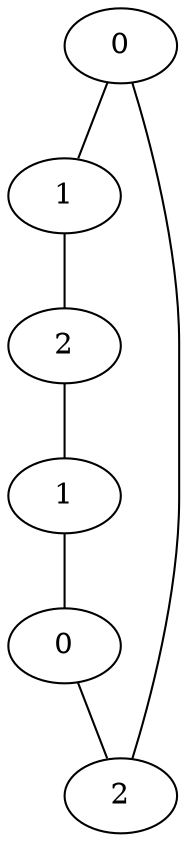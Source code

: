 graph {
a0[label=0];
a1[label=1];
a2[label=2];
a3[label=1];
a4[label=0];
a5[label=2];
a0 -- a1;
a0 -- a5;
a1 -- a2;
a2 -- a3;
a3 -- a4;
a4 -- a5;
}
